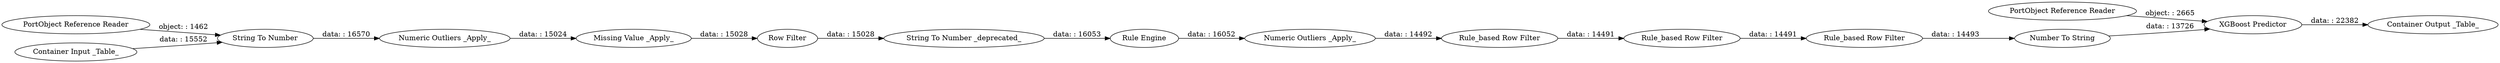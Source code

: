 digraph {
	"-3490503536005183798_231" [label="Rule_based Row Filter"]
	"-3490503536005183798_234" [label="Number To String"]
	"-8373637610721342828_1161" [label="Container Output _Table_"]
	"-3490503536005183798_13" [label="Rule_based Row Filter"]
	"-3490503536005183798_236" [label="Numeric Outliers _Apply_"]
	"-3490503536005183798_229" [label="Row Filter"]
	"-3490503536005183798_161" [label="Rule Engine"]
	"-3490503536005183798_230" [label="Rule_based Row Filter"]
	"-3490503536005183798_227" [label="String To Number"]
	"-3490503536005183798_237" [label="Missing Value _Apply_"]
	"-8373637610721342828_1213" [label="PortObject Reference Reader"]
	"438806503501016669_1216" [label="PortObject Reference Reader"]
	"-3490503536005183798_235" [label="Numeric Outliers _Apply_"]
	"-8373637610721342828_1214" [label="XGBoost Predictor"]
	"-3490503536005183798_30" [label="String To Number _deprecated_"]
	"-8373637610721342828_306" [label="Container Input _Table_"]
	"-3490503536005183798_30" -> "-3490503536005183798_161" [label="data: : 16053"]
	"-8373637610721342828_306" -> "-3490503536005183798_227" [label="data: : 15552"]
	"-3490503536005183798_227" -> "-3490503536005183798_235" [label="data: : 16570"]
	"-3490503536005183798_230" -> "-3490503536005183798_231" [label="data: : 14491"]
	"-3490503536005183798_13" -> "-3490503536005183798_230" [label="data: : 14491"]
	"-3490503536005183798_236" -> "-3490503536005183798_13" [label="data: : 14492"]
	"-8373637610721342828_1213" -> "-8373637610721342828_1214" [label="object: : 2665"]
	"-3490503536005183798_229" -> "-3490503536005183798_30" [label="data: : 15028"]
	"-3490503536005183798_237" -> "-3490503536005183798_229" [label="data: : 15028"]
	"-8373637610721342828_1214" -> "-8373637610721342828_1161" [label="data: : 22382"]
	"438806503501016669_1216" -> "-3490503536005183798_227" [label="object: : 1462"]
	"-3490503536005183798_234" -> "-8373637610721342828_1214" [label="data: : 13726"]
	"-3490503536005183798_161" -> "-3490503536005183798_236" [label="data: : 16052"]
	"-3490503536005183798_231" -> "-3490503536005183798_234" [label="data: : 14493"]
	"-3490503536005183798_235" -> "-3490503536005183798_237" [label="data: : 15024"]
	rankdir=LR
}
